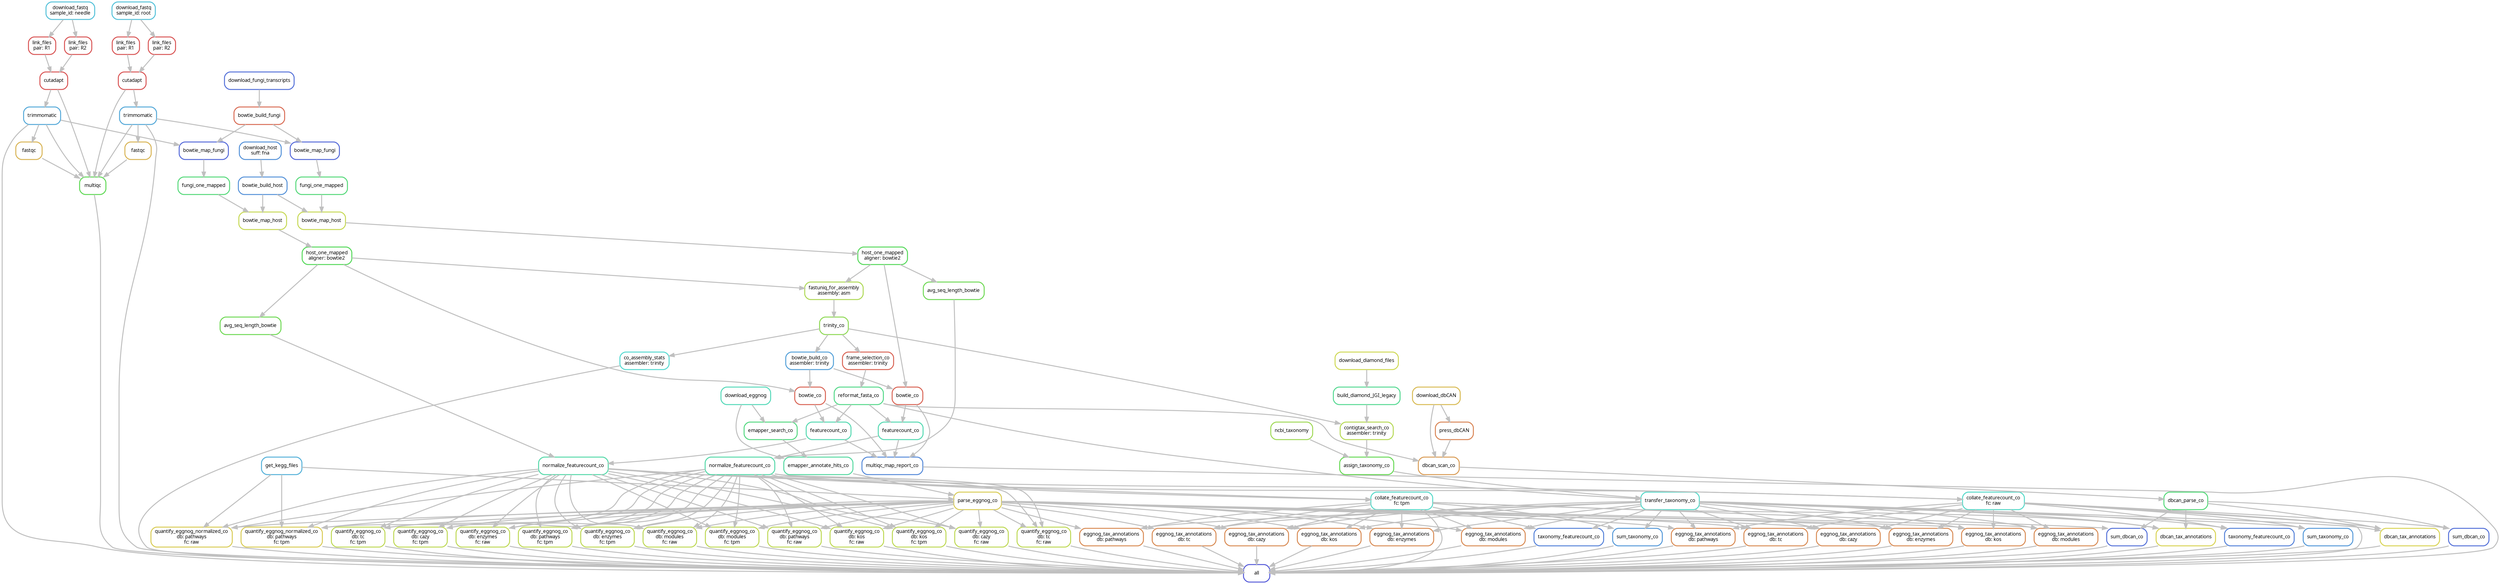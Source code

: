 digraph snakemake_dag {
    graph[bgcolor=white, margin=0];
    node[shape=box, style=rounded, fontname=sans,                 fontsize=10, penwidth=2];
    edge[penwidth=2, color=grey];
	0[label = "all", color = "0.66 0.6 0.85", style="rounded"];
	1[label = "trimmomatic", color = "0.56 0.6 0.85", style="rounded"];
	2[label = "cutadapt", color = "0.00 0.6 0.85", style="rounded"];
	3[label = "link_files\npair: R1", color = "0.00 0.6 0.85", style="rounded"];
	4[label = "download_fastq\nsample_id: needle", color = "0.53 0.6 0.85", style="rounded"];
	5[label = "link_files\npair: R2", color = "0.00 0.6 0.85", style="rounded"];
	6[label = "trimmomatic", color = "0.56 0.6 0.85", style="rounded"];
	7[label = "cutadapt", color = "0.00 0.6 0.85", style="rounded"];
	8[label = "link_files\npair: R1", color = "0.00 0.6 0.85", style="rounded"];
	9[label = "download_fastq\nsample_id: root", color = "0.53 0.6 0.85", style="rounded"];
	10[label = "link_files\npair: R2", color = "0.00 0.6 0.85", style="rounded"];
	11[label = "multiqc", color = "0.32 0.6 0.85", style="rounded"];
	12[label = "fastqc", color = "0.12 0.6 0.85", style="rounded"];
	13[label = "fastqc", color = "0.12 0.6 0.85", style="rounded"];
	14[label = "quantify_eggnog_co\ndb: enzymes\nfc: raw", color = "0.20 0.6 0.85", style="rounded"];
	15[label = "normalize_featurecount_co", color = "0.44 0.6 0.85", style="rounded"];
	16[label = "featurecount_co", color = "0.45 0.6 0.85", style="rounded"];
	17[label = "reformat_fasta_co", color = "0.40 0.6 0.85", style="rounded"];
	18[label = "frame_selection_co\nassembler: trinity", color = "0.02 0.6 0.85", style="rounded"];
	19[label = "trinity_co", color = "0.26 0.6 0.85", style="rounded"];
	20[label = "fastuniq_for_assembly\nassembly: asm", color = "0.22 0.6 0.85", style="rounded"];
	21[label = "host_one_mapped\naligner: bowtie2", color = "0.34 0.6 0.85", style="rounded"];
	22[label = "bowtie_map_host", color = "0.19 0.6 0.85", style="rounded"];
	23[label = "bowtie_build_host", color = "0.59 0.6 0.85", style="rounded"];
	24[label = "download_host\nsuff: fna", color = "0.59 0.6 0.85", style="rounded"];
	25[label = "fungi_one_mapped", color = "0.38 0.6 0.85", style="rounded"];
	26[label = "bowtie_map_fungi", color = "0.64 0.6 0.85", style="rounded"];
	27[label = "bowtie_build_fungi", color = "0.03 0.6 0.85", style="rounded"];
	28[label = "download_fungi_transcripts", color = "0.63 0.6 0.85", style="rounded"];
	29[label = "host_one_mapped\naligner: bowtie2", color = "0.34 0.6 0.85", style="rounded"];
	30[label = "bowtie_map_host", color = "0.19 0.6 0.85", style="rounded"];
	31[label = "fungi_one_mapped", color = "0.38 0.6 0.85", style="rounded"];
	32[label = "bowtie_map_fungi", color = "0.64 0.6 0.85", style="rounded"];
	33[label = "bowtie_co", color = "0.02 0.6 0.85", style="rounded"];
	34[label = "bowtie_build_co\nassembler: trinity", color = "0.57 0.6 0.85", style="rounded"];
	35[label = "avg_seq_length_bowtie", color = "0.30 0.6 0.85", style="rounded"];
	36[label = "normalize_featurecount_co", color = "0.44 0.6 0.85", style="rounded"];
	37[label = "featurecount_co", color = "0.45 0.6 0.85", style="rounded"];
	38[label = "bowtie_co", color = "0.02 0.6 0.85", style="rounded"];
	39[label = "avg_seq_length_bowtie", color = "0.30 0.6 0.85", style="rounded"];
	40[label = "parse_eggnog_co", color = "0.15 0.6 0.85", style="rounded"];
	41[label = "emapper_annotate_hits_co", color = "0.43 0.6 0.85", style="rounded"];
	42[label = "emapper_search_co", color = "0.39 0.6 0.85", style="rounded"];
	43[label = "download_eggnog", color = "0.46 0.6 0.85", style="rounded"];
	44[label = "get_kegg_files", color = "0.55 0.6 0.85", style="rounded"];
	45[label = "quantify_eggnog_co\ndb: enzymes\nfc: tpm", color = "0.20 0.6 0.85", style="rounded"];
	46[label = "quantify_eggnog_co\ndb: pathways\nfc: raw", color = "0.20 0.6 0.85", style="rounded"];
	47[label = "quantify_eggnog_co\ndb: pathways\nfc: tpm", color = "0.20 0.6 0.85", style="rounded"];
	48[label = "quantify_eggnog_normalized_co\ndb: pathways\nfc: raw", color = "0.15 0.6 0.85", style="rounded"];
	49[label = "quantify_eggnog_normalized_co\ndb: pathways\nfc: tpm", color = "0.15 0.6 0.85", style="rounded"];
	50[label = "quantify_eggnog_co\ndb: modules\nfc: raw", color = "0.20 0.6 0.85", style="rounded"];
	51[label = "quantify_eggnog_co\ndb: modules\nfc: tpm", color = "0.20 0.6 0.85", style="rounded"];
	52[label = "quantify_eggnog_co\ndb: kos\nfc: raw", color = "0.20 0.6 0.85", style="rounded"];
	53[label = "quantify_eggnog_co\ndb: kos\nfc: tpm", color = "0.20 0.6 0.85", style="rounded"];
	54[label = "quantify_eggnog_co\ndb: tc\nfc: raw", color = "0.20 0.6 0.85", style="rounded"];
	55[label = "quantify_eggnog_co\ndb: tc\nfc: tpm", color = "0.20 0.6 0.85", style="rounded"];
	56[label = "quantify_eggnog_co\ndb: cazy\nfc: raw", color = "0.20 0.6 0.85", style="rounded"];
	57[label = "quantify_eggnog_co\ndb: cazy\nfc: tpm", color = "0.20 0.6 0.85", style="rounded"];
	58[label = "multiqc_map_report_co", color = "0.60 0.6 0.85", style="rounded"];
	59[label = "co_assembly_stats\nassembler: trinity", color = "0.49 0.6 0.85", style="rounded"];
	60[label = "collate_featurecount_co\nfc: raw", color = "0.48 0.6 0.85", style="rounded"];
	61[label = "collate_featurecount_co\nfc: tpm", color = "0.48 0.6 0.85", style="rounded"];
	62[label = "taxonomy_featurecount_co", color = "0.61 0.6 0.85", style="rounded"];
	63[label = "transfer_taxonomy_co", color = "0.48 0.6 0.85", style="rounded"];
	64[label = "assign_taxonomy_co", color = "0.31 0.6 0.85", style="rounded"];
	65[label = "contigtax_search_co\nassembler: trinity", color = "0.21 0.6 0.85", style="rounded"];
	66[label = "build_diamond_JGI_legacy", color = "0.41 0.6 0.85", style="rounded"];
	67[label = "download_diamond_files", color = "0.18 0.6 0.85", style="rounded"];
	68[label = "ncbi_taxonomy", color = "0.24 0.6 0.85", style="rounded"];
	69[label = "taxonomy_featurecount_co", color = "0.61 0.6 0.85", style="rounded"];
	70[label = "sum_dbcan_co", color = "0.63 0.6 0.85", style="rounded"];
	71[label = "dbcan_parse_co", color = "0.38 0.6 0.85", style="rounded"];
	72[label = "dbcan_scan_co", color = "0.09 0.6 0.85", style="rounded"];
	73[label = "download_dbCAN", color = "0.13 0.6 0.85", style="rounded"];
	74[label = "press_dbCAN", color = "0.06 0.6 0.85", style="rounded"];
	75[label = "sum_dbcan_co", color = "0.63 0.6 0.85", style="rounded"];
	76[label = "sum_taxonomy_co", color = "0.58 0.6 0.85", style="rounded"];
	77[label = "sum_taxonomy_co", color = "0.58 0.6 0.85", style="rounded"];
	78[label = "dbcan_tax_annotations", color = "0.16 0.6 0.85", style="rounded"];
	79[label = "dbcan_tax_annotations", color = "0.16 0.6 0.85", style="rounded"];
	80[label = "eggnog_tax_annotations\ndb: kos", color = "0.07 0.6 0.85", style="rounded"];
	81[label = "eggnog_tax_annotations\ndb: enzymes", color = "0.07 0.6 0.85", style="rounded"];
	82[label = "eggnog_tax_annotations\ndb: modules", color = "0.07 0.6 0.85", style="rounded"];
	83[label = "eggnog_tax_annotations\ndb: pathways", color = "0.07 0.6 0.85", style="rounded"];
	84[label = "eggnog_tax_annotations\ndb: tc", color = "0.07 0.6 0.85", style="rounded"];
	85[label = "eggnog_tax_annotations\ndb: cazy", color = "0.07 0.6 0.85", style="rounded"];
	86[label = "eggnog_tax_annotations\ndb: kos", color = "0.07 0.6 0.85", style="rounded"];
	87[label = "eggnog_tax_annotations\ndb: enzymes", color = "0.07 0.6 0.85", style="rounded"];
	88[label = "eggnog_tax_annotations\ndb: modules", color = "0.07 0.6 0.85", style="rounded"];
	89[label = "eggnog_tax_annotations\ndb: pathways", color = "0.07 0.6 0.85", style="rounded"];
	90[label = "eggnog_tax_annotations\ndb: tc", color = "0.07 0.6 0.85", style="rounded"];
	91[label = "eggnog_tax_annotations\ndb: cazy", color = "0.07 0.6 0.85", style="rounded"];
	1 -> 0
	6 -> 0
	11 -> 0
	14 -> 0
	45 -> 0
	46 -> 0
	47 -> 0
	48 -> 0
	49 -> 0
	50 -> 0
	51 -> 0
	52 -> 0
	53 -> 0
	54 -> 0
	55 -> 0
	56 -> 0
	57 -> 0
	58 -> 0
	59 -> 0
	60 -> 0
	61 -> 0
	62 -> 0
	69 -> 0
	70 -> 0
	75 -> 0
	76 -> 0
	77 -> 0
	78 -> 0
	79 -> 0
	80 -> 0
	81 -> 0
	82 -> 0
	83 -> 0
	84 -> 0
	85 -> 0
	86 -> 0
	87 -> 0
	88 -> 0
	89 -> 0
	90 -> 0
	91 -> 0
	2 -> 1
	3 -> 2
	5 -> 2
	4 -> 3
	4 -> 5
	7 -> 6
	8 -> 7
	10 -> 7
	9 -> 8
	9 -> 10
	12 -> 11
	13 -> 11
	2 -> 11
	7 -> 11
	1 -> 11
	6 -> 11
	1 -> 12
	6 -> 13
	15 -> 14
	36 -> 14
	40 -> 14
	16 -> 15
	35 -> 15
	17 -> 16
	33 -> 16
	18 -> 17
	19 -> 18
	20 -> 19
	21 -> 20
	29 -> 20
	22 -> 21
	23 -> 22
	25 -> 22
	24 -> 23
	26 -> 25
	1 -> 26
	27 -> 26
	28 -> 27
	30 -> 29
	23 -> 30
	31 -> 30
	32 -> 31
	6 -> 32
	27 -> 32
	34 -> 33
	21 -> 33
	19 -> 34
	21 -> 35
	37 -> 36
	39 -> 36
	17 -> 37
	38 -> 37
	34 -> 38
	29 -> 38
	29 -> 39
	41 -> 40
	44 -> 40
	42 -> 41
	43 -> 41
	17 -> 42
	43 -> 42
	15 -> 45
	36 -> 45
	40 -> 45
	15 -> 46
	36 -> 46
	40 -> 46
	15 -> 47
	36 -> 47
	40 -> 47
	15 -> 48
	36 -> 48
	40 -> 48
	44 -> 48
	15 -> 49
	36 -> 49
	40 -> 49
	44 -> 49
	15 -> 50
	36 -> 50
	40 -> 50
	15 -> 51
	36 -> 51
	40 -> 51
	15 -> 52
	36 -> 52
	40 -> 52
	15 -> 53
	36 -> 53
	40 -> 53
	15 -> 54
	36 -> 54
	40 -> 54
	15 -> 55
	36 -> 55
	40 -> 55
	15 -> 56
	36 -> 56
	40 -> 56
	15 -> 57
	36 -> 57
	40 -> 57
	33 -> 58
	38 -> 58
	16 -> 58
	37 -> 58
	19 -> 59
	15 -> 60
	36 -> 60
	15 -> 61
	36 -> 61
	60 -> 62
	63 -> 62
	64 -> 63
	17 -> 63
	65 -> 64
	68 -> 64
	66 -> 65
	19 -> 65
	67 -> 66
	61 -> 69
	63 -> 69
	60 -> 70
	71 -> 70
	72 -> 71
	17 -> 72
	73 -> 72
	74 -> 72
	73 -> 74
	61 -> 75
	71 -> 75
	63 -> 76
	60 -> 76
	63 -> 77
	61 -> 77
	60 -> 78
	71 -> 78
	63 -> 78
	61 -> 79
	71 -> 79
	63 -> 79
	63 -> 80
	40 -> 80
	60 -> 80
	63 -> 81
	40 -> 81
	60 -> 81
	63 -> 82
	40 -> 82
	60 -> 82
	63 -> 83
	40 -> 83
	60 -> 83
	63 -> 84
	40 -> 84
	60 -> 84
	63 -> 85
	40 -> 85
	60 -> 85
	63 -> 86
	40 -> 86
	61 -> 86
	63 -> 87
	40 -> 87
	61 -> 87
	63 -> 88
	40 -> 88
	61 -> 88
	63 -> 89
	40 -> 89
	61 -> 89
	63 -> 90
	40 -> 90
	61 -> 90
	63 -> 91
	40 -> 91
	61 -> 91
}            
